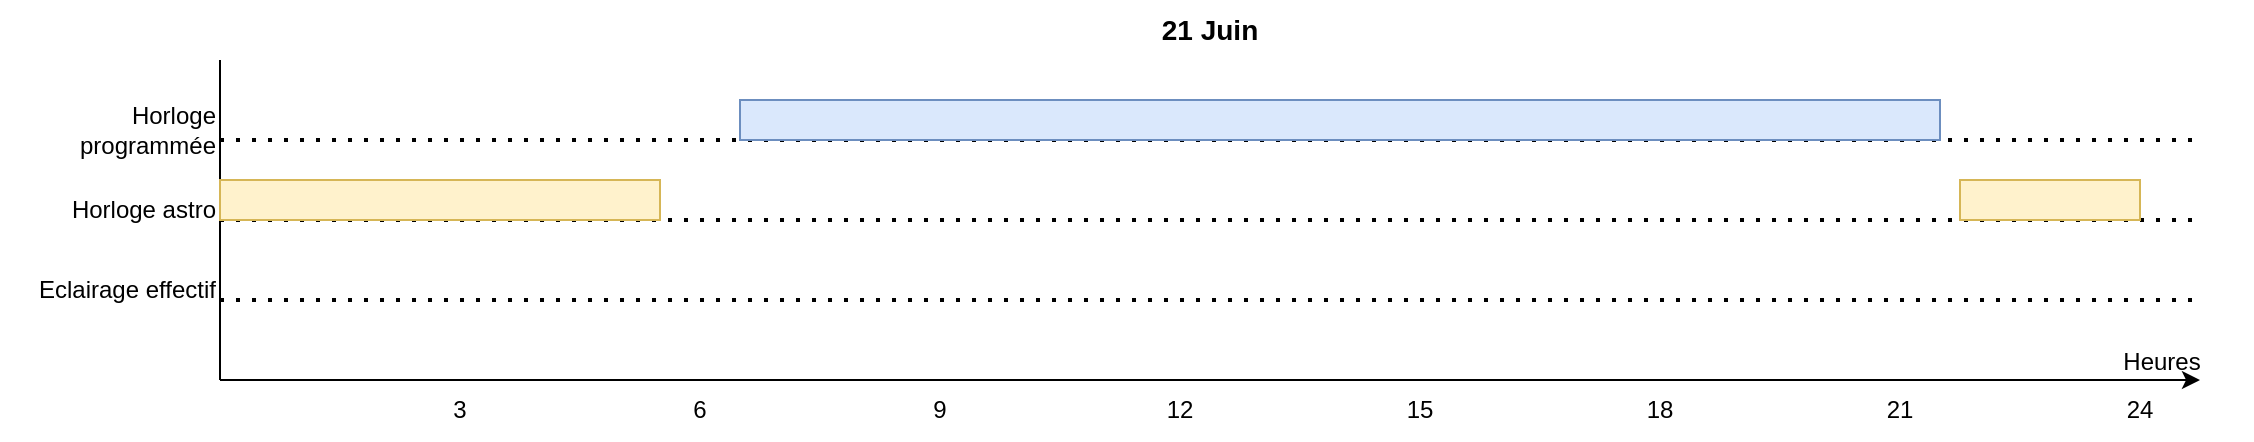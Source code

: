 <mxfile version="26.0.5" pages="4">
  <diagram name="21-jun" id="Yrmjew3v5zaLXQ0DPAPK">
    <mxGraphModel dx="1426" dy="755" grid="1" gridSize="10" guides="1" tooltips="1" connect="1" arrows="1" fold="1" page="1" pageScale="1" pageWidth="1169" pageHeight="827" math="0" shadow="0">
      <root>
        <mxCell id="3xqhF2YdJrPBeyhhvGX_-0" />
        <mxCell id="3xqhF2YdJrPBeyhhvGX_-1" parent="3xqhF2YdJrPBeyhhvGX_-0" />
        <mxCell id="3xqhF2YdJrPBeyhhvGX_-2" value="" style="endArrow=none;html=1;rounded=0;" parent="3xqhF2YdJrPBeyhhvGX_-1" edge="1">
          <mxGeometry width="50" height="50" relative="1" as="geometry">
            <mxPoint x="120" y="280" as="sourcePoint" />
            <mxPoint x="120" y="120" as="targetPoint" />
          </mxGeometry>
        </mxCell>
        <mxCell id="3xqhF2YdJrPBeyhhvGX_-3" value="" style="endArrow=classic;html=1;rounded=0;endFill=1;" parent="3xqhF2YdJrPBeyhhvGX_-1" edge="1">
          <mxGeometry width="50" height="50" relative="1" as="geometry">
            <mxPoint x="120" y="280" as="sourcePoint" />
            <mxPoint x="1110" y="280" as="targetPoint" />
          </mxGeometry>
        </mxCell>
        <mxCell id="3xqhF2YdJrPBeyhhvGX_-4" value="3" style="text;html=1;align=center;verticalAlign=middle;whiteSpace=wrap;rounded=0;" parent="3xqhF2YdJrPBeyhhvGX_-1" vertex="1">
          <mxGeometry x="230" y="280" width="20" height="30" as="geometry" />
        </mxCell>
        <mxCell id="3xqhF2YdJrPBeyhhvGX_-5" value="6" style="text;html=1;align=center;verticalAlign=middle;whiteSpace=wrap;rounded=0;" parent="3xqhF2YdJrPBeyhhvGX_-1" vertex="1">
          <mxGeometry x="350" y="280" width="20" height="30" as="geometry" />
        </mxCell>
        <mxCell id="3xqhF2YdJrPBeyhhvGX_-6" value="9" style="text;html=1;align=center;verticalAlign=middle;whiteSpace=wrap;rounded=0;" parent="3xqhF2YdJrPBeyhhvGX_-1" vertex="1">
          <mxGeometry x="470" y="280" width="20" height="30" as="geometry" />
        </mxCell>
        <mxCell id="3xqhF2YdJrPBeyhhvGX_-7" value="12" style="text;html=1;align=center;verticalAlign=middle;whiteSpace=wrap;rounded=0;" parent="3xqhF2YdJrPBeyhhvGX_-1" vertex="1">
          <mxGeometry x="590" y="280" width="20" height="30" as="geometry" />
        </mxCell>
        <mxCell id="3xqhF2YdJrPBeyhhvGX_-8" value="15" style="text;html=1;align=center;verticalAlign=middle;whiteSpace=wrap;rounded=0;" parent="3xqhF2YdJrPBeyhhvGX_-1" vertex="1">
          <mxGeometry x="710" y="280" width="20" height="30" as="geometry" />
        </mxCell>
        <mxCell id="3xqhF2YdJrPBeyhhvGX_-9" value="18" style="text;html=1;align=center;verticalAlign=middle;whiteSpace=wrap;rounded=0;" parent="3xqhF2YdJrPBeyhhvGX_-1" vertex="1">
          <mxGeometry x="830" y="280" width="20" height="30" as="geometry" />
        </mxCell>
        <mxCell id="3xqhF2YdJrPBeyhhvGX_-10" value="21" style="text;html=1;align=center;verticalAlign=middle;whiteSpace=wrap;rounded=0;" parent="3xqhF2YdJrPBeyhhvGX_-1" vertex="1">
          <mxGeometry x="950" y="280" width="20" height="30" as="geometry" />
        </mxCell>
        <mxCell id="3xqhF2YdJrPBeyhhvGX_-11" value="24" style="text;html=1;align=center;verticalAlign=middle;whiteSpace=wrap;rounded=0;" parent="3xqhF2YdJrPBeyhhvGX_-1" vertex="1">
          <mxGeometry x="1070" y="280" width="20" height="30" as="geometry" />
        </mxCell>
        <mxCell id="3xqhF2YdJrPBeyhhvGX_-12" value="" style="endArrow=none;dashed=1;html=1;dashPattern=1 3;strokeWidth=2;rounded=0;" parent="3xqhF2YdJrPBeyhhvGX_-1" edge="1">
          <mxGeometry width="50" height="50" relative="1" as="geometry">
            <mxPoint x="120" y="160" as="sourcePoint" />
            <mxPoint x="1110" y="160" as="targetPoint" />
          </mxGeometry>
        </mxCell>
        <mxCell id="3xqhF2YdJrPBeyhhvGX_-13" value="" style="endArrow=none;dashed=1;html=1;dashPattern=1 3;strokeWidth=2;rounded=0;" parent="3xqhF2YdJrPBeyhhvGX_-1" edge="1">
          <mxGeometry width="50" height="50" relative="1" as="geometry">
            <mxPoint x="120" y="200" as="sourcePoint" />
            <mxPoint x="1110" y="200" as="targetPoint" />
          </mxGeometry>
        </mxCell>
        <mxCell id="3xqhF2YdJrPBeyhhvGX_-14" value="" style="endArrow=none;dashed=1;html=1;dashPattern=1 3;strokeWidth=2;rounded=0;" parent="3xqhF2YdJrPBeyhhvGX_-1" edge="1">
          <mxGeometry width="50" height="50" relative="1" as="geometry">
            <mxPoint x="120" y="240" as="sourcePoint" />
            <mxPoint x="1110" y="240" as="targetPoint" />
          </mxGeometry>
        </mxCell>
        <mxCell id="3xqhF2YdJrPBeyhhvGX_-15" value="" style="rounded=0;whiteSpace=wrap;html=1;fillColor=#dae8fc;strokeColor=#6c8ebf;" parent="3xqhF2YdJrPBeyhhvGX_-1" vertex="1">
          <mxGeometry x="380" y="140" width="600" height="20" as="geometry" />
        </mxCell>
        <mxCell id="3xqhF2YdJrPBeyhhvGX_-17" value="" style="rounded=0;whiteSpace=wrap;html=1;fillColor=#fff2cc;strokeColor=#d6b656;" parent="3xqhF2YdJrPBeyhhvGX_-1" vertex="1">
          <mxGeometry x="120" y="180" width="220" height="20" as="geometry" />
        </mxCell>
        <mxCell id="3xqhF2YdJrPBeyhhvGX_-18" value="" style="rounded=0;whiteSpace=wrap;html=1;fillColor=#fff2cc;strokeColor=#d6b656;" parent="3xqhF2YdJrPBeyhhvGX_-1" vertex="1">
          <mxGeometry x="990" y="180" width="90" height="20" as="geometry" />
        </mxCell>
        <mxCell id="3xqhF2YdJrPBeyhhvGX_-21" value="Horloge programmée" style="text;html=1;align=right;verticalAlign=middle;whiteSpace=wrap;rounded=0;" parent="3xqhF2YdJrPBeyhhvGX_-1" vertex="1">
          <mxGeometry x="30" y="140" width="90" height="30" as="geometry" />
        </mxCell>
        <mxCell id="3xqhF2YdJrPBeyhhvGX_-22" value="Heures" style="text;html=1;align=center;verticalAlign=middle;whiteSpace=wrap;rounded=0;" parent="3xqhF2YdJrPBeyhhvGX_-1" vertex="1">
          <mxGeometry x="1046" y="256" width="90" height="30" as="geometry" />
        </mxCell>
        <mxCell id="3xqhF2YdJrPBeyhhvGX_-23" value="Horloge astro" style="text;html=1;align=right;verticalAlign=middle;whiteSpace=wrap;rounded=0;" parent="3xqhF2YdJrPBeyhhvGX_-1" vertex="1">
          <mxGeometry x="30" y="180" width="90" height="30" as="geometry" />
        </mxCell>
        <mxCell id="3xqhF2YdJrPBeyhhvGX_-24" value="Eclairage effectif" style="text;html=1;align=right;verticalAlign=middle;whiteSpace=wrap;rounded=0;" parent="3xqhF2YdJrPBeyhhvGX_-1" vertex="1">
          <mxGeometry x="10" y="220" width="110" height="30" as="geometry" />
        </mxCell>
        <mxCell id="3xqhF2YdJrPBeyhhvGX_-29" value="21 Juin" style="text;html=1;align=center;verticalAlign=middle;whiteSpace=wrap;rounded=0;fontStyle=1;fontSize=14;" parent="3xqhF2YdJrPBeyhhvGX_-1" vertex="1">
          <mxGeometry x="120" y="90" width="990" height="30" as="geometry" />
        </mxCell>
      </root>
    </mxGraphModel>
  </diagram>
  <diagram name="21-sept" id="1e-KpW_djO2zxqXXAAbK">
    <mxGraphModel dx="1426" dy="755" grid="1" gridSize="10" guides="1" tooltips="1" connect="1" arrows="1" fold="1" page="1" pageScale="1" pageWidth="1169" pageHeight="827" math="0" shadow="0">
      <root>
        <mxCell id="TMDHw2rMWQjGt9Khwdie-0" />
        <mxCell id="TMDHw2rMWQjGt9Khwdie-1" parent="TMDHw2rMWQjGt9Khwdie-0" />
        <mxCell id="TMDHw2rMWQjGt9Khwdie-2" value="" style="endArrow=none;html=1;rounded=0;" parent="TMDHw2rMWQjGt9Khwdie-1" edge="1">
          <mxGeometry width="50" height="50" relative="1" as="geometry">
            <mxPoint x="120" y="280" as="sourcePoint" />
            <mxPoint x="120" y="120" as="targetPoint" />
          </mxGeometry>
        </mxCell>
        <mxCell id="TMDHw2rMWQjGt9Khwdie-3" value="" style="endArrow=classic;html=1;rounded=0;endFill=1;" parent="TMDHw2rMWQjGt9Khwdie-1" edge="1">
          <mxGeometry width="50" height="50" relative="1" as="geometry">
            <mxPoint x="120" y="280" as="sourcePoint" />
            <mxPoint x="1110" y="280" as="targetPoint" />
          </mxGeometry>
        </mxCell>
        <mxCell id="TMDHw2rMWQjGt9Khwdie-4" value="3" style="text;html=1;align=center;verticalAlign=middle;whiteSpace=wrap;rounded=0;" parent="TMDHw2rMWQjGt9Khwdie-1" vertex="1">
          <mxGeometry x="230" y="280" width="20" height="30" as="geometry" />
        </mxCell>
        <mxCell id="TMDHw2rMWQjGt9Khwdie-5" value="6" style="text;html=1;align=center;verticalAlign=middle;whiteSpace=wrap;rounded=0;" parent="TMDHw2rMWQjGt9Khwdie-1" vertex="1">
          <mxGeometry x="350" y="280" width="20" height="30" as="geometry" />
        </mxCell>
        <mxCell id="TMDHw2rMWQjGt9Khwdie-6" value="9" style="text;html=1;align=center;verticalAlign=middle;whiteSpace=wrap;rounded=0;" parent="TMDHw2rMWQjGt9Khwdie-1" vertex="1">
          <mxGeometry x="470" y="280" width="20" height="30" as="geometry" />
        </mxCell>
        <mxCell id="TMDHw2rMWQjGt9Khwdie-7" value="12" style="text;html=1;align=center;verticalAlign=middle;whiteSpace=wrap;rounded=0;" parent="TMDHw2rMWQjGt9Khwdie-1" vertex="1">
          <mxGeometry x="590" y="280" width="20" height="30" as="geometry" />
        </mxCell>
        <mxCell id="TMDHw2rMWQjGt9Khwdie-8" value="15" style="text;html=1;align=center;verticalAlign=middle;whiteSpace=wrap;rounded=0;" parent="TMDHw2rMWQjGt9Khwdie-1" vertex="1">
          <mxGeometry x="710" y="280" width="20" height="30" as="geometry" />
        </mxCell>
        <mxCell id="TMDHw2rMWQjGt9Khwdie-9" value="18" style="text;html=1;align=center;verticalAlign=middle;whiteSpace=wrap;rounded=0;" parent="TMDHw2rMWQjGt9Khwdie-1" vertex="1">
          <mxGeometry x="830" y="280" width="20" height="30" as="geometry" />
        </mxCell>
        <mxCell id="TMDHw2rMWQjGt9Khwdie-10" value="21" style="text;html=1;align=center;verticalAlign=middle;whiteSpace=wrap;rounded=0;" parent="TMDHw2rMWQjGt9Khwdie-1" vertex="1">
          <mxGeometry x="950" y="280" width="20" height="30" as="geometry" />
        </mxCell>
        <mxCell id="TMDHw2rMWQjGt9Khwdie-11" value="24" style="text;html=1;align=center;verticalAlign=middle;whiteSpace=wrap;rounded=0;" parent="TMDHw2rMWQjGt9Khwdie-1" vertex="1">
          <mxGeometry x="1070" y="280" width="20" height="30" as="geometry" />
        </mxCell>
        <mxCell id="TMDHw2rMWQjGt9Khwdie-12" value="" style="endArrow=none;dashed=1;html=1;dashPattern=1 3;strokeWidth=2;rounded=0;" parent="TMDHw2rMWQjGt9Khwdie-1" edge="1">
          <mxGeometry width="50" height="50" relative="1" as="geometry">
            <mxPoint x="120" y="160" as="sourcePoint" />
            <mxPoint x="1110" y="160" as="targetPoint" />
          </mxGeometry>
        </mxCell>
        <mxCell id="TMDHw2rMWQjGt9Khwdie-13" value="" style="endArrow=none;dashed=1;html=1;dashPattern=1 3;strokeWidth=2;rounded=0;" parent="TMDHw2rMWQjGt9Khwdie-1" edge="1">
          <mxGeometry width="50" height="50" relative="1" as="geometry">
            <mxPoint x="120" y="200" as="sourcePoint" />
            <mxPoint x="1110" y="200" as="targetPoint" />
          </mxGeometry>
        </mxCell>
        <mxCell id="TMDHw2rMWQjGt9Khwdie-14" value="" style="endArrow=none;dashed=1;html=1;dashPattern=1 3;strokeWidth=2;rounded=0;" parent="TMDHw2rMWQjGt9Khwdie-1" edge="1">
          <mxGeometry width="50" height="50" relative="1" as="geometry">
            <mxPoint x="120" y="240" as="sourcePoint" />
            <mxPoint x="1110" y="240" as="targetPoint" />
          </mxGeometry>
        </mxCell>
        <mxCell id="TMDHw2rMWQjGt9Khwdie-16" value="" style="rounded=0;whiteSpace=wrap;html=1;fillColor=#dae8fc;strokeColor=#6c8ebf;" parent="TMDHw2rMWQjGt9Khwdie-1" vertex="1">
          <mxGeometry x="380" y="140" width="600" height="20" as="geometry" />
        </mxCell>
        <mxCell id="TMDHw2rMWQjGt9Khwdie-17" value="" style="rounded=0;whiteSpace=wrap;html=1;fillColor=#fff2cc;strokeColor=#d6b656;" parent="TMDHw2rMWQjGt9Khwdie-1" vertex="1">
          <mxGeometry x="120" y="180" width="290" height="20" as="geometry" />
        </mxCell>
        <mxCell id="TMDHw2rMWQjGt9Khwdie-18" value="" style="rounded=0;whiteSpace=wrap;html=1;fillColor=#fff2cc;strokeColor=#d6b656;" parent="TMDHw2rMWQjGt9Khwdie-1" vertex="1">
          <mxGeometry x="910" y="180" width="170" height="20" as="geometry" />
        </mxCell>
        <mxCell id="TMDHw2rMWQjGt9Khwdie-19" value="" style="rounded=0;whiteSpace=wrap;html=1;fillColor=#d5e8d4;strokeColor=#82b366;" parent="TMDHw2rMWQjGt9Khwdie-1" vertex="1">
          <mxGeometry x="380" y="220" width="30" height="20" as="geometry" />
        </mxCell>
        <mxCell id="TMDHw2rMWQjGt9Khwdie-20" value="" style="rounded=0;whiteSpace=wrap;html=1;fillColor=#d5e8d4;strokeColor=#82b366;" parent="TMDHw2rMWQjGt9Khwdie-1" vertex="1">
          <mxGeometry x="910" y="220" width="70" height="20" as="geometry" />
        </mxCell>
        <mxCell id="TMDHw2rMWQjGt9Khwdie-21" value="Horloge programmée" style="text;html=1;align=right;verticalAlign=middle;whiteSpace=wrap;rounded=0;" parent="TMDHw2rMWQjGt9Khwdie-1" vertex="1">
          <mxGeometry x="30" y="140" width="90" height="30" as="geometry" />
        </mxCell>
        <mxCell id="TMDHw2rMWQjGt9Khwdie-22" value="Heures" style="text;html=1;align=center;verticalAlign=middle;whiteSpace=wrap;rounded=0;" parent="TMDHw2rMWQjGt9Khwdie-1" vertex="1">
          <mxGeometry x="1046" y="256" width="90" height="30" as="geometry" />
        </mxCell>
        <mxCell id="TMDHw2rMWQjGt9Khwdie-23" value="Horloge astro" style="text;html=1;align=right;verticalAlign=middle;whiteSpace=wrap;rounded=0;" parent="TMDHw2rMWQjGt9Khwdie-1" vertex="1">
          <mxGeometry x="30" y="180" width="90" height="30" as="geometry" />
        </mxCell>
        <mxCell id="TMDHw2rMWQjGt9Khwdie-24" value="Eclairage effectif" style="text;html=1;align=right;verticalAlign=middle;whiteSpace=wrap;rounded=0;" parent="TMDHw2rMWQjGt9Khwdie-1" vertex="1">
          <mxGeometry x="10" y="220" width="110" height="30" as="geometry" />
        </mxCell>
        <mxCell id="TMDHw2rMWQjGt9Khwdie-25" value="" style="endArrow=none;dashed=1;html=1;dashPattern=1 3;strokeWidth=2;rounded=0;" parent="TMDHw2rMWQjGt9Khwdie-1" edge="1">
          <mxGeometry width="50" height="50" relative="1" as="geometry">
            <mxPoint x="380" y="240" as="sourcePoint" />
            <mxPoint x="380" y="160" as="targetPoint" />
          </mxGeometry>
        </mxCell>
        <mxCell id="TMDHw2rMWQjGt9Khwdie-26" value="" style="endArrow=none;dashed=1;html=1;dashPattern=1 3;strokeWidth=2;rounded=0;" parent="TMDHw2rMWQjGt9Khwdie-1" edge="1">
          <mxGeometry width="50" height="50" relative="1" as="geometry">
            <mxPoint x="410" y="240" as="sourcePoint" />
            <mxPoint x="410" y="160" as="targetPoint" />
          </mxGeometry>
        </mxCell>
        <mxCell id="TMDHw2rMWQjGt9Khwdie-27" value="" style="endArrow=none;dashed=1;html=1;dashPattern=1 3;strokeWidth=2;rounded=0;" parent="TMDHw2rMWQjGt9Khwdie-1" edge="1">
          <mxGeometry width="50" height="50" relative="1" as="geometry">
            <mxPoint x="909" y="238.5" as="sourcePoint" />
            <mxPoint x="910" y="160" as="targetPoint" />
          </mxGeometry>
        </mxCell>
        <mxCell id="TMDHw2rMWQjGt9Khwdie-28" value="" style="endArrow=none;dashed=1;html=1;dashPattern=1 3;strokeWidth=2;rounded=0;" parent="TMDHw2rMWQjGt9Khwdie-1" edge="1">
          <mxGeometry width="50" height="50" relative="1" as="geometry">
            <mxPoint x="979" y="238.5" as="sourcePoint" />
            <mxPoint x="980" y="160" as="targetPoint" />
          </mxGeometry>
        </mxCell>
        <mxCell id="TMDHw2rMWQjGt9Khwdie-29" value="21 Septembre" style="text;html=1;align=center;verticalAlign=middle;whiteSpace=wrap;rounded=0;fontStyle=1;fontSize=14;" parent="TMDHw2rMWQjGt9Khwdie-1" vertex="1">
          <mxGeometry x="120" y="90" width="990" height="30" as="geometry" />
        </mxCell>
      </root>
    </mxGraphModel>
  </diagram>
  <diagram name="21-dec" id="1A5gc6bmoNTetZlwNplA">
    <mxGraphModel dx="1426" dy="755" grid="1" gridSize="10" guides="1" tooltips="1" connect="1" arrows="1" fold="1" page="1" pageScale="1" pageWidth="1169" pageHeight="827" math="0" shadow="0">
      <root>
        <mxCell id="0" />
        <mxCell id="1" parent="0" />
        <mxCell id="yHEGoj0oW-484SzzkgxT-1" value="" style="endArrow=none;html=1;rounded=0;" parent="1" edge="1">
          <mxGeometry width="50" height="50" relative="1" as="geometry">
            <mxPoint x="120" y="280" as="sourcePoint" />
            <mxPoint x="120" y="120" as="targetPoint" />
          </mxGeometry>
        </mxCell>
        <mxCell id="yHEGoj0oW-484SzzkgxT-2" value="" style="endArrow=classic;html=1;rounded=0;endFill=1;" parent="1" edge="1">
          <mxGeometry width="50" height="50" relative="1" as="geometry">
            <mxPoint x="120" y="280" as="sourcePoint" />
            <mxPoint x="1110" y="280" as="targetPoint" />
          </mxGeometry>
        </mxCell>
        <mxCell id="yHEGoj0oW-484SzzkgxT-3" value="3" style="text;html=1;align=center;verticalAlign=middle;whiteSpace=wrap;rounded=0;" parent="1" vertex="1">
          <mxGeometry x="230" y="280" width="20" height="30" as="geometry" />
        </mxCell>
        <mxCell id="yHEGoj0oW-484SzzkgxT-4" value="6" style="text;html=1;align=center;verticalAlign=middle;whiteSpace=wrap;rounded=0;" parent="1" vertex="1">
          <mxGeometry x="350" y="280" width="20" height="30" as="geometry" />
        </mxCell>
        <mxCell id="yHEGoj0oW-484SzzkgxT-5" value="9" style="text;html=1;align=center;verticalAlign=middle;whiteSpace=wrap;rounded=0;" parent="1" vertex="1">
          <mxGeometry x="470" y="280" width="20" height="30" as="geometry" />
        </mxCell>
        <mxCell id="yHEGoj0oW-484SzzkgxT-6" value="12" style="text;html=1;align=center;verticalAlign=middle;whiteSpace=wrap;rounded=0;" parent="1" vertex="1">
          <mxGeometry x="590" y="280" width="20" height="30" as="geometry" />
        </mxCell>
        <mxCell id="yHEGoj0oW-484SzzkgxT-7" value="15" style="text;html=1;align=center;verticalAlign=middle;whiteSpace=wrap;rounded=0;" parent="1" vertex="1">
          <mxGeometry x="710" y="280" width="20" height="30" as="geometry" />
        </mxCell>
        <mxCell id="yHEGoj0oW-484SzzkgxT-8" value="18" style="text;html=1;align=center;verticalAlign=middle;whiteSpace=wrap;rounded=0;" parent="1" vertex="1">
          <mxGeometry x="830" y="280" width="20" height="30" as="geometry" />
        </mxCell>
        <mxCell id="yHEGoj0oW-484SzzkgxT-9" value="21" style="text;html=1;align=center;verticalAlign=middle;whiteSpace=wrap;rounded=0;" parent="1" vertex="1">
          <mxGeometry x="950" y="280" width="20" height="30" as="geometry" />
        </mxCell>
        <mxCell id="yHEGoj0oW-484SzzkgxT-10" value="24" style="text;html=1;align=center;verticalAlign=middle;whiteSpace=wrap;rounded=0;" parent="1" vertex="1">
          <mxGeometry x="1070" y="280" width="20" height="30" as="geometry" />
        </mxCell>
        <mxCell id="yHEGoj0oW-484SzzkgxT-11" value="" style="endArrow=none;dashed=1;html=1;dashPattern=1 3;strokeWidth=2;rounded=0;" parent="1" edge="1">
          <mxGeometry width="50" height="50" relative="1" as="geometry">
            <mxPoint x="120" y="160" as="sourcePoint" />
            <mxPoint x="1110" y="160" as="targetPoint" />
          </mxGeometry>
        </mxCell>
        <mxCell id="yHEGoj0oW-484SzzkgxT-12" value="" style="endArrow=none;dashed=1;html=1;dashPattern=1 3;strokeWidth=2;rounded=0;" parent="1" edge="1">
          <mxGeometry width="50" height="50" relative="1" as="geometry">
            <mxPoint x="120" y="200" as="sourcePoint" />
            <mxPoint x="1110" y="200" as="targetPoint" />
          </mxGeometry>
        </mxCell>
        <mxCell id="yHEGoj0oW-484SzzkgxT-13" value="" style="endArrow=none;dashed=1;html=1;dashPattern=1 3;strokeWidth=2;rounded=0;" parent="1" edge="1">
          <mxGeometry width="50" height="50" relative="1" as="geometry">
            <mxPoint x="120" y="240" as="sourcePoint" />
            <mxPoint x="1110" y="240" as="targetPoint" />
          </mxGeometry>
        </mxCell>
        <mxCell id="yHEGoj0oW-484SzzkgxT-15" value="" style="rounded=0;whiteSpace=wrap;html=1;fillColor=#dae8fc;strokeColor=#6c8ebf;" parent="1" vertex="1">
          <mxGeometry x="380" y="140" width="600" height="20" as="geometry" />
        </mxCell>
        <mxCell id="yHEGoj0oW-484SzzkgxT-16" value="" style="rounded=0;whiteSpace=wrap;html=1;fillColor=#fff2cc;strokeColor=#d6b656;" parent="1" vertex="1">
          <mxGeometry x="120" y="180" width="320" height="20" as="geometry" />
        </mxCell>
        <mxCell id="yHEGoj0oW-484SzzkgxT-17" value="" style="rounded=0;whiteSpace=wrap;html=1;fillColor=#fff2cc;strokeColor=#d6b656;" parent="1" vertex="1">
          <mxGeometry x="820" y="180" width="260" height="20" as="geometry" />
        </mxCell>
        <mxCell id="yHEGoj0oW-484SzzkgxT-18" value="" style="rounded=0;whiteSpace=wrap;html=1;fillColor=#d5e8d4;strokeColor=#82b366;" parent="1" vertex="1">
          <mxGeometry x="380" y="220" width="60" height="20" as="geometry" />
        </mxCell>
        <mxCell id="yHEGoj0oW-484SzzkgxT-20" value="" style="rounded=0;whiteSpace=wrap;html=1;fillColor=#d5e8d4;strokeColor=#82b366;" parent="1" vertex="1">
          <mxGeometry x="820" y="220" width="160" height="20" as="geometry" />
        </mxCell>
        <mxCell id="yHEGoj0oW-484SzzkgxT-21" value="Horloge programmée" style="text;html=1;align=right;verticalAlign=middle;whiteSpace=wrap;rounded=0;" parent="1" vertex="1">
          <mxGeometry x="30" y="140" width="90" height="30" as="geometry" />
        </mxCell>
        <mxCell id="yHEGoj0oW-484SzzkgxT-22" value="Heures" style="text;html=1;align=center;verticalAlign=middle;whiteSpace=wrap;rounded=0;" parent="1" vertex="1">
          <mxGeometry x="1046" y="256" width="90" height="30" as="geometry" />
        </mxCell>
        <mxCell id="yHEGoj0oW-484SzzkgxT-23" value="Horloge astro" style="text;html=1;align=right;verticalAlign=middle;whiteSpace=wrap;rounded=0;" parent="1" vertex="1">
          <mxGeometry x="30" y="180" width="90" height="30" as="geometry" />
        </mxCell>
        <mxCell id="yHEGoj0oW-484SzzkgxT-24" value="Eclairage effectif" style="text;html=1;align=right;verticalAlign=middle;whiteSpace=wrap;rounded=0;" parent="1" vertex="1">
          <mxGeometry x="10" y="220" width="110" height="30" as="geometry" />
        </mxCell>
        <mxCell id="yHEGoj0oW-484SzzkgxT-25" value="" style="endArrow=none;dashed=1;html=1;dashPattern=1 3;strokeWidth=2;rounded=0;" parent="1" edge="1">
          <mxGeometry width="50" height="50" relative="1" as="geometry">
            <mxPoint x="380" y="240" as="sourcePoint" />
            <mxPoint x="380" y="160" as="targetPoint" />
          </mxGeometry>
        </mxCell>
        <mxCell id="yHEGoj0oW-484SzzkgxT-26" value="" style="endArrow=none;dashed=1;html=1;dashPattern=1 3;strokeWidth=2;rounded=0;" parent="1" edge="1">
          <mxGeometry width="50" height="50" relative="1" as="geometry">
            <mxPoint x="440" y="246" as="sourcePoint" />
            <mxPoint x="440" y="159" as="targetPoint" />
          </mxGeometry>
        </mxCell>
        <mxCell id="yHEGoj0oW-484SzzkgxT-27" value="" style="endArrow=none;dashed=1;html=1;dashPattern=1 3;strokeWidth=2;rounded=0;" parent="1" edge="1">
          <mxGeometry width="50" height="50" relative="1" as="geometry">
            <mxPoint x="819" y="238.5" as="sourcePoint" />
            <mxPoint x="820" y="160" as="targetPoint" />
          </mxGeometry>
        </mxCell>
        <mxCell id="yHEGoj0oW-484SzzkgxT-28" value="" style="endArrow=none;dashed=1;html=1;dashPattern=1 3;strokeWidth=2;rounded=0;" parent="1" edge="1">
          <mxGeometry width="50" height="50" relative="1" as="geometry">
            <mxPoint x="979" y="238.5" as="sourcePoint" />
            <mxPoint x="980" y="160" as="targetPoint" />
          </mxGeometry>
        </mxCell>
        <mxCell id="yHEGoj0oW-484SzzkgxT-29" value="21 Décembre" style="text;html=1;align=center;verticalAlign=middle;whiteSpace=wrap;rounded=0;fontStyle=1;fontSize=14;" parent="1" vertex="1">
          <mxGeometry x="120" y="90" width="990" height="30" as="geometry" />
        </mxCell>
      </root>
    </mxGraphModel>
  </diagram>
  <diagram id="7QiYd71L87rX2gWvoztr" name="cablage">
    <mxGraphModel dx="1188" dy="631" grid="1" gridSize="10" guides="1" tooltips="1" connect="1" arrows="1" fold="1" page="1" pageScale="1" pageWidth="1169" pageHeight="827" math="0" shadow="0">
      <root>
        <mxCell id="0" />
        <mxCell id="1" parent="0" />
        <mxCell id="Iy6GydhXbqaswmvgHvnD-1" value="" style="html=1;shape=mxgraph.electrical.electro-mechanical.pushbutton;aspect=fixed;elSwitchState=off;" vertex="1" parent="1">
          <mxGeometry x="360" y="185" width="75" height="20" as="geometry" />
        </mxCell>
        <mxCell id="Iy6GydhXbqaswmvgHvnD-2" value="" style="html=1;shape=mxgraph.electrical.electro-mechanical.pushbutton;aspect=fixed;elSwitchState=off;" vertex="1" parent="1">
          <mxGeometry x="360" y="264" width="75" height="20" as="geometry" />
        </mxCell>
        <mxCell id="Iy6GydhXbqaswmvgHvnD-3" value="" style="shape=image;imageAspect=0;aspect=fixed;verticalLabelPosition=bottom;verticalAlign=top;image=https://media.crouzet.com/catalog/_photos_low-resolution/png/AU_LC_MS_SLIM_88983903_LQ.png;imageBorder=default;" vertex="1" parent="1">
          <mxGeometry x="480" y="320" width="210" height="210" as="geometry" />
        </mxCell>
        <mxCell id="Iy6GydhXbqaswmvgHvnD-4" value="" style="endArrow=none;html=1;rounded=0;strokeWidth=3;fillColor=#e51400;strokeColor=#B20000;" edge="1" parent="1">
          <mxGeometry width="50" height="50" relative="1" as="geometry">
            <mxPoint x="240" y="120" as="sourcePoint" />
            <mxPoint x="640" y="120" as="targetPoint" />
          </mxGeometry>
        </mxCell>
        <mxCell id="Iy6GydhXbqaswmvgHvnD-5" value="" style="endArrow=none;html=1;rounded=0;strokeWidth=3;fillColor=#0050ef;strokeColor=#001DBC;" edge="1" parent="1">
          <mxGeometry width="50" height="50" relative="1" as="geometry">
            <mxPoint x="240" y="100" as="sourcePoint" />
            <mxPoint x="670" y="100" as="targetPoint" />
          </mxGeometry>
        </mxCell>
        <mxCell id="Iy6GydhXbqaswmvgHvnD-6" value="" style="pointerEvents=1;verticalLabelPosition=bottom;shadow=0;dashed=0;align=center;html=1;verticalAlign=top;shape=mxgraph.electrical.electro-mechanical.relay;rotation=-90;" vertex="1" parent="1">
          <mxGeometry x="435" y="610" width="100" height="50" as="geometry" />
        </mxCell>
        <mxCell id="Iy6GydhXbqaswmvgHvnD-7" value="" style="pointerEvents=1;verticalLabelPosition=bottom;shadow=0;dashed=0;align=center;html=1;verticalAlign=top;shape=mxgraph.electrical.electro-mechanical.relay;rotation=-90;" vertex="1" parent="1">
          <mxGeometry x="500" y="610" width="100" height="50" as="geometry" />
        </mxCell>
        <mxCell id="Iy6GydhXbqaswmvgHvnD-8" value="" style="pointerEvents=1;verticalLabelPosition=bottom;shadow=0;dashed=0;align=center;html=1;verticalAlign=top;shape=mxgraph.electrical.electro-mechanical.relay;rotation=-90;" vertex="1" parent="1">
          <mxGeometry x="565" y="610" width="100" height="50" as="geometry" />
        </mxCell>
        <mxCell id="Iy6GydhXbqaswmvgHvnD-9" value="" style="pointerEvents=1;verticalLabelPosition=bottom;shadow=0;dashed=0;align=center;html=1;verticalAlign=top;shape=mxgraph.electrical.electro-mechanical.relay;rotation=-90;" vertex="1" parent="1">
          <mxGeometry x="630" y="610" width="100" height="50" as="geometry" />
        </mxCell>
        <mxCell id="Iy6GydhXbqaswmvgHvnD-10" value="I1" style="text;html=1;align=center;verticalAlign=middle;whiteSpace=wrap;rounded=0;" vertex="1" parent="1">
          <mxGeometry x="490" y="320" width="20" height="30" as="geometry" />
        </mxCell>
        <mxCell id="Iy6GydhXbqaswmvgHvnD-12" value="I2" style="text;html=1;align=center;verticalAlign=middle;whiteSpace=wrap;rounded=0;" vertex="1" parent="1">
          <mxGeometry x="520" y="320" width="20" height="30" as="geometry" />
        </mxCell>
        <mxCell id="Iy6GydhXbqaswmvgHvnD-13" value="L/+" style="text;html=1;align=center;verticalAlign=middle;whiteSpace=wrap;rounded=0;" vertex="1" parent="1">
          <mxGeometry x="630" y="320" width="20" height="30" as="geometry" />
        </mxCell>
        <mxCell id="Iy6GydhXbqaswmvgHvnD-14" value="N/-" style="text;html=1;align=center;verticalAlign=middle;whiteSpace=wrap;rounded=0;" vertex="1" parent="1">
          <mxGeometry x="660" y="320" width="20" height="30" as="geometry" />
        </mxCell>
        <mxCell id="Iy6GydhXbqaswmvgHvnD-15" value="" style="endArrow=none;html=1;rounded=0;strokeWidth=3;entryX=0.5;entryY=0;entryDx=0;entryDy=0;fillColor=#e51400;strokeColor=#B20000;" edge="1" parent="1" target="Iy6GydhXbqaswmvgHvnD-13">
          <mxGeometry width="50" height="50" relative="1" as="geometry">
            <mxPoint x="639.5" y="120" as="sourcePoint" />
            <mxPoint x="639.5" y="230.5" as="targetPoint" />
          </mxGeometry>
        </mxCell>
        <mxCell id="Iy6GydhXbqaswmvgHvnD-16" value="" style="endArrow=none;html=1;rounded=0;strokeWidth=3;fillColor=#0050ef;strokeColor=#001DBC;entryX=0.5;entryY=0;entryDx=0;entryDy=0;" edge="1" parent="1" target="Iy6GydhXbqaswmvgHvnD-14">
          <mxGeometry width="50" height="50" relative="1" as="geometry">
            <mxPoint x="670" y="100" as="sourcePoint" />
            <mxPoint x="1080" y="100" as="targetPoint" />
          </mxGeometry>
        </mxCell>
        <mxCell id="Iy6GydhXbqaswmvgHvnD-17" value="" style="endArrow=none;html=1;rounded=0;strokeWidth=3;fillColor=#e51400;strokeColor=#B20000;" edge="1" parent="1">
          <mxGeometry width="50" height="50" relative="1" as="geometry">
            <mxPoint x="359" y="120" as="sourcePoint" />
            <mxPoint x="360" y="280" as="targetPoint" />
          </mxGeometry>
        </mxCell>
        <mxCell id="Iy6GydhXbqaswmvgHvnD-18" value="" style="endArrow=none;html=1;rounded=0;strokeWidth=3;fillColor=#e51400;strokeColor=#B20000;" edge="1" parent="1">
          <mxGeometry width="50" height="50" relative="1" as="geometry">
            <mxPoint x="500" y="280" as="sourcePoint" />
            <mxPoint x="500.5" y="320" as="targetPoint" />
          </mxGeometry>
        </mxCell>
        <mxCell id="Iy6GydhXbqaswmvgHvnD-19" value="" style="endArrow=none;html=1;rounded=0;strokeWidth=3;fillColor=#e51400;strokeColor=#B20000;" edge="1" parent="1">
          <mxGeometry width="50" height="50" relative="1" as="geometry">
            <mxPoint x="529" y="200" as="sourcePoint" />
            <mxPoint x="528.5" y="320" as="targetPoint" />
          </mxGeometry>
        </mxCell>
        <mxCell id="Iy6GydhXbqaswmvgHvnD-20" value="" style="endArrow=none;html=1;rounded=0;strokeWidth=3;fillColor=#e51400;strokeColor=#B20000;exitX=1;exitY=0.8;exitDx=0;exitDy=0;" edge="1" parent="1" source="Iy6GydhXbqaswmvgHvnD-1">
          <mxGeometry width="50" height="50" relative="1" as="geometry">
            <mxPoint x="539" y="215" as="sourcePoint" />
            <mxPoint x="530" y="201" as="targetPoint" />
          </mxGeometry>
        </mxCell>
        <mxCell id="Iy6GydhXbqaswmvgHvnD-21" value="" style="endArrow=none;html=1;rounded=0;strokeWidth=3;fillColor=#e51400;strokeColor=#B20000;exitX=1;exitY=0.8;exitDx=0;exitDy=0;" edge="1" parent="1">
          <mxGeometry width="50" height="50" relative="1" as="geometry">
            <mxPoint x="435" y="279.5" as="sourcePoint" />
            <mxPoint x="500" y="280" as="targetPoint" />
          </mxGeometry>
        </mxCell>
        <mxCell id="Iy6GydhXbqaswmvgHvnD-22" value="Horloge ON / OFF *" style="text;html=1;align=center;verticalAlign=middle;whiteSpace=wrap;rounded=0;" vertex="1" parent="1">
          <mxGeometry x="360" y="155" width="82" height="30" as="geometry" />
        </mxCell>
        <mxCell id="Iy6GydhXbqaswmvgHvnD-23" value="Commande manuelle *" style="text;html=1;align=center;verticalAlign=middle;whiteSpace=wrap;rounded=0;" vertex="1" parent="1">
          <mxGeometry x="368" y="230" width="60" height="30" as="geometry" />
        </mxCell>
        <mxCell id="Iy6GydhXbqaswmvgHvnD-24" value="L/+" style="text;html=1;align=center;verticalAlign=middle;whiteSpace=wrap;rounded=0;" vertex="1" parent="1">
          <mxGeometry x="240" y="120" width="20" height="30" as="geometry" />
        </mxCell>
        <mxCell id="Iy6GydhXbqaswmvgHvnD-25" value="N/-" style="text;html=1;align=center;verticalAlign=middle;whiteSpace=wrap;rounded=0;" vertex="1" parent="1">
          <mxGeometry x="240" y="70" width="20" height="30" as="geometry" />
        </mxCell>
        <mxCell id="Iy6GydhXbqaswmvgHvnD-26" value="O1" style="text;html=1;align=center;verticalAlign=middle;whiteSpace=wrap;rounded=0;" vertex="1" parent="1">
          <mxGeometry x="490" y="500" width="20" height="30" as="geometry" />
        </mxCell>
        <mxCell id="Iy6GydhXbqaswmvgHvnD-27" value="O2" style="text;html=1;align=center;verticalAlign=middle;whiteSpace=wrap;rounded=0;" vertex="1" parent="1">
          <mxGeometry x="535" y="500" width="20" height="30" as="geometry" />
        </mxCell>
        <mxCell id="Iy6GydhXbqaswmvgHvnD-28" value="O3" style="text;html=1;align=center;verticalAlign=middle;whiteSpace=wrap;rounded=0;" vertex="1" parent="1">
          <mxGeometry x="600" y="500" width="20" height="30" as="geometry" />
        </mxCell>
        <mxCell id="Iy6GydhXbqaswmvgHvnD-29" value="O4" style="text;html=1;align=center;verticalAlign=middle;whiteSpace=wrap;rounded=0;" vertex="1" parent="1">
          <mxGeometry x="650" y="500" width="20" height="30" as="geometry" />
        </mxCell>
        <mxCell id="Iy6GydhXbqaswmvgHvnD-30" style="edgeStyle=orthogonalEdgeStyle;rounded=0;orthogonalLoop=1;jettySize=auto;html=1;exitX=0.5;exitY=1;exitDx=0;exitDy=0;entryX=0.985;entryY=0.49;entryDx=0;entryDy=0;entryPerimeter=0;fillColor=#e51400;strokeColor=#B20000;strokeWidth=2;endArrow=none;endFill=0;" edge="1" parent="1" source="Iy6GydhXbqaswmvgHvnD-26" target="Iy6GydhXbqaswmvgHvnD-6">
          <mxGeometry relative="1" as="geometry" />
        </mxCell>
        <mxCell id="Iy6GydhXbqaswmvgHvnD-31" style="edgeStyle=orthogonalEdgeStyle;rounded=0;orthogonalLoop=1;jettySize=auto;html=1;exitX=0.5;exitY=1;exitDx=0;exitDy=0;entryX=0.977;entryY=0.507;entryDx=0;entryDy=0;entryPerimeter=0;fillColor=#e51400;strokeColor=#B20000;strokeWidth=2;endArrow=none;endFill=0;" edge="1" parent="1" source="Iy6GydhXbqaswmvgHvnD-27" target="Iy6GydhXbqaswmvgHvnD-7">
          <mxGeometry relative="1" as="geometry" />
        </mxCell>
        <mxCell id="Iy6GydhXbqaswmvgHvnD-32" style="edgeStyle=orthogonalEdgeStyle;rounded=0;orthogonalLoop=1;jettySize=auto;html=1;exitX=0.5;exitY=1;exitDx=0;exitDy=0;entryX=0.977;entryY=0.523;entryDx=0;entryDy=0;entryPerimeter=0;fillColor=#e51400;strokeColor=#B20000;strokeWidth=2;endArrow=none;endFill=0;" edge="1" parent="1" source="Iy6GydhXbqaswmvgHvnD-28" target="Iy6GydhXbqaswmvgHvnD-8">
          <mxGeometry relative="1" as="geometry" />
        </mxCell>
        <mxCell id="Iy6GydhXbqaswmvgHvnD-33" style="edgeStyle=orthogonalEdgeStyle;rounded=0;orthogonalLoop=1;jettySize=auto;html=1;exitX=0.5;exitY=1;exitDx=0;exitDy=0;entryX=0.993;entryY=0.457;entryDx=0;entryDy=0;entryPerimeter=0;fillColor=#e51400;strokeColor=#B20000;strokeWidth=2;endArrow=none;endFill=0;" edge="1" parent="1" source="Iy6GydhXbqaswmvgHvnD-29" target="Iy6GydhXbqaswmvgHvnD-9">
          <mxGeometry relative="1" as="geometry" />
        </mxCell>
        <mxCell id="Iy6GydhXbqaswmvgHvnD-34" value="* Elément optionnel" style="text;html=1;align=center;verticalAlign=middle;whiteSpace=wrap;rounded=0;fontSize=8;" vertex="1" parent="1">
          <mxGeometry x="240" y="570" width="80" height="30" as="geometry" />
        </mxCell>
      </root>
    </mxGraphModel>
  </diagram>
</mxfile>
